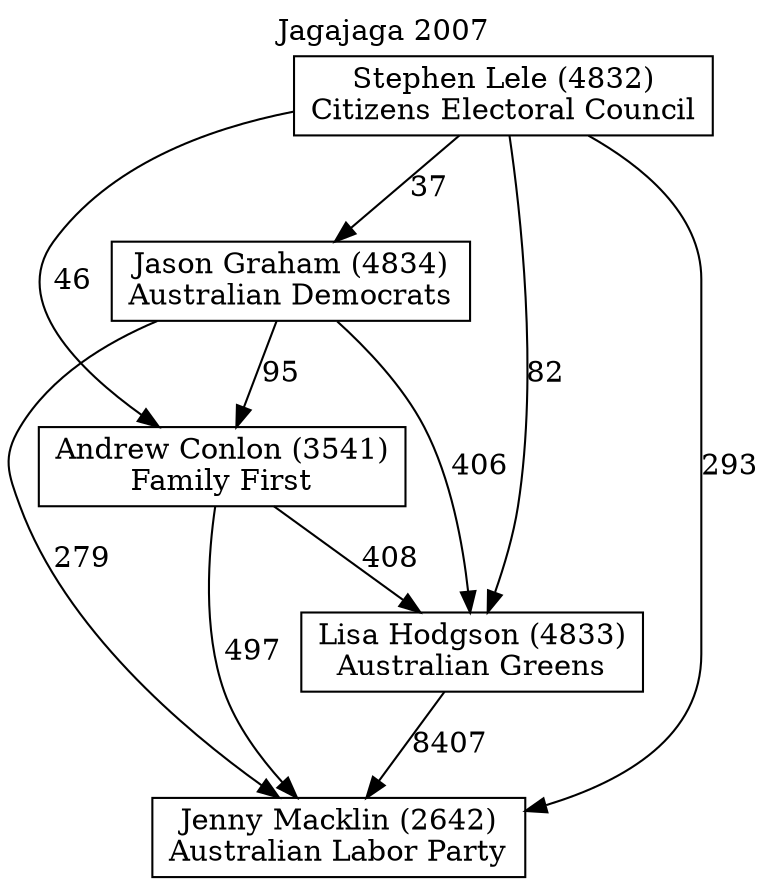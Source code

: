 // House preference flow
digraph "Jenny Macklin (2642)_Jagajaga_2007" {
	graph [label="Jagajaga 2007" labelloc=t mclimit=10]
	node [shape=box]
	"Jenny Macklin (2642)" [label="Jenny Macklin (2642)
Australian Labor Party"]
	"Lisa Hodgson (4833)" [label="Lisa Hodgson (4833)
Australian Greens"]
	"Andrew Conlon (3541)" [label="Andrew Conlon (3541)
Family First"]
	"Jason Graham (4834)" [label="Jason Graham (4834)
Australian Democrats"]
	"Stephen Lele (4832)" [label="Stephen Lele (4832)
Citizens Electoral Council"]
	"Lisa Hodgson (4833)" -> "Jenny Macklin (2642)" [label=8407]
	"Andrew Conlon (3541)" -> "Lisa Hodgson (4833)" [label=408]
	"Jason Graham (4834)" -> "Andrew Conlon (3541)" [label=95]
	"Stephen Lele (4832)" -> "Jason Graham (4834)" [label=37]
	"Andrew Conlon (3541)" -> "Jenny Macklin (2642)" [label=497]
	"Jason Graham (4834)" -> "Jenny Macklin (2642)" [label=279]
	"Stephen Lele (4832)" -> "Jenny Macklin (2642)" [label=293]
	"Stephen Lele (4832)" -> "Andrew Conlon (3541)" [label=46]
	"Jason Graham (4834)" -> "Lisa Hodgson (4833)" [label=406]
	"Stephen Lele (4832)" -> "Lisa Hodgson (4833)" [label=82]
}
